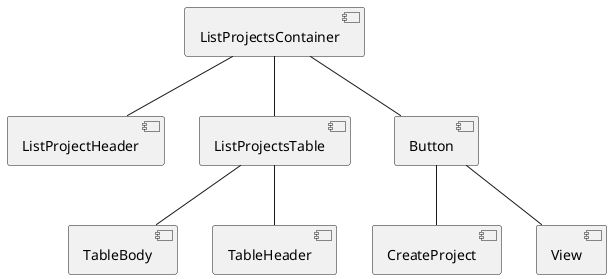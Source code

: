 @startuml

[ListProjectHeader] as Header
[ListProjectsContainer] as Container
[ListProjectsTable] as Table
[TableBody] as TBody
[TableHeader] as THeader
[Button] as Button
[CreateProject]
[View]

Container -- Header
Container -- Table
Table -- TBody
Table -- THeader
Container -- Button
Button -- CreateProject
Button -- View


@enduml